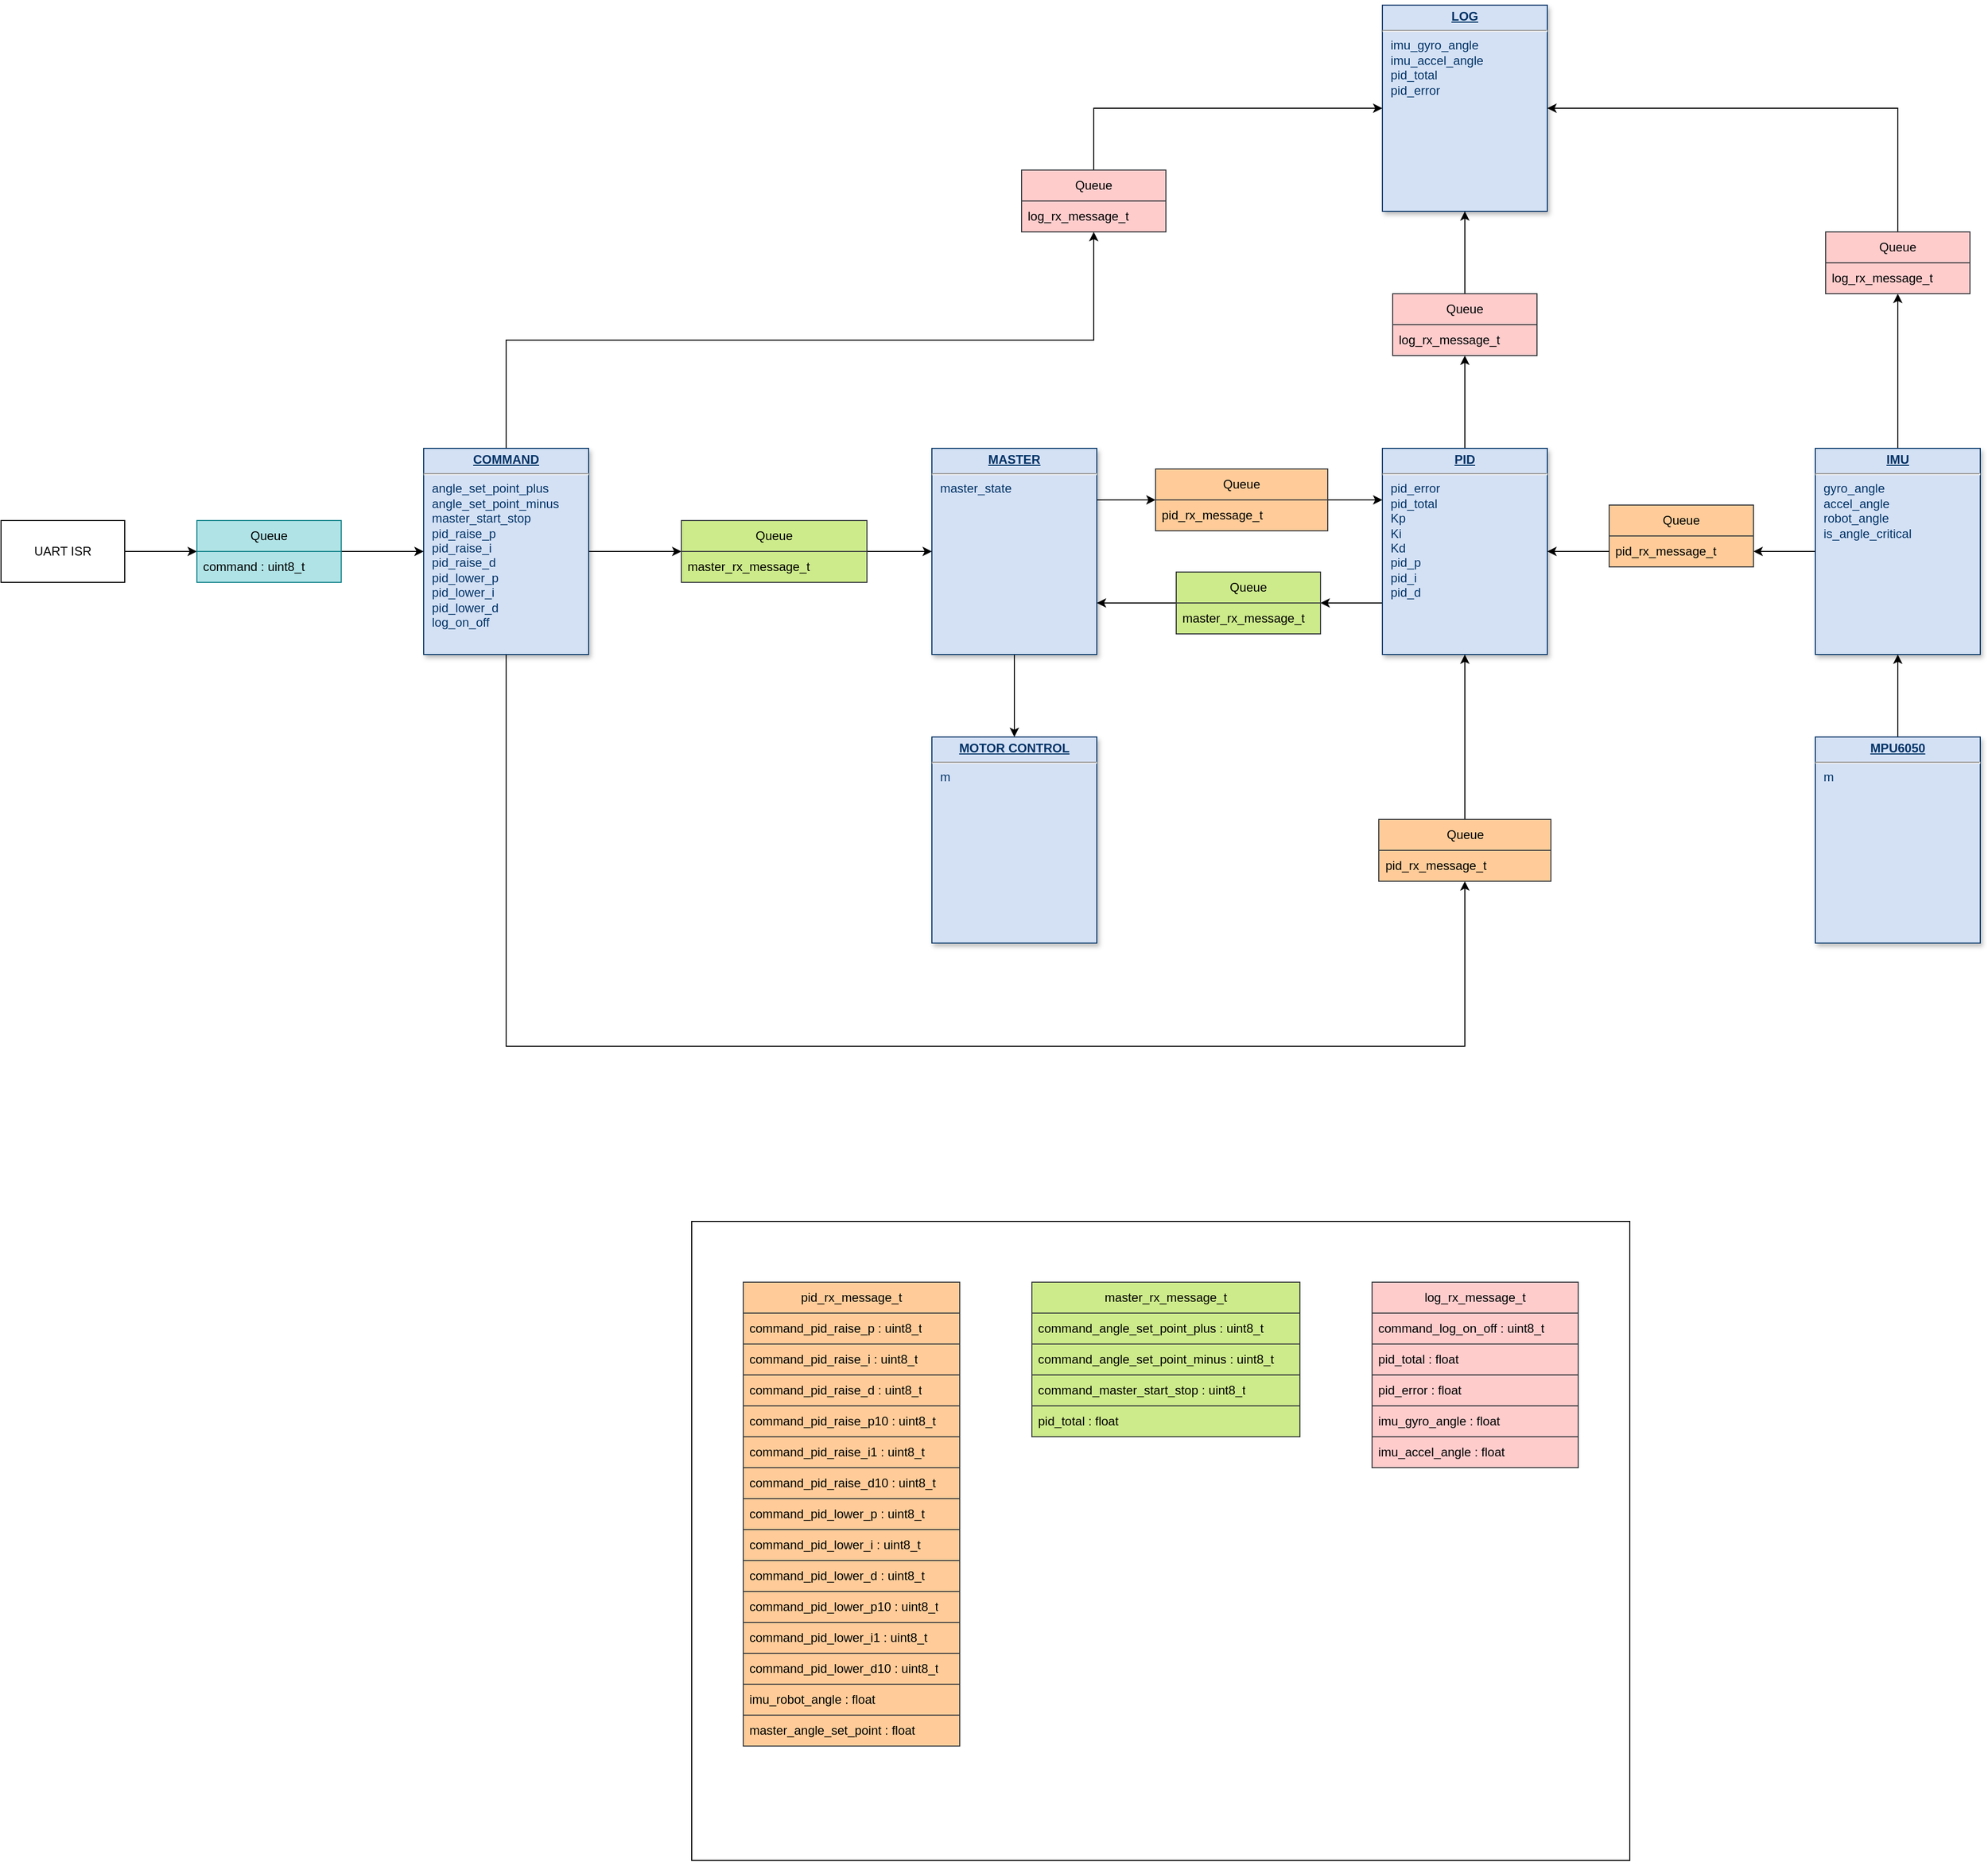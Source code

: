 <mxfile version="21.6.1" type="device">
  <diagram name="Page-1" id="efa7a0a1-bf9b-a30e-e6df-94a7791c09e9">
    <mxGraphModel dx="2260" dy="834" grid="1" gridSize="10" guides="1" tooltips="1" connect="1" arrows="1" fold="1" page="1" pageScale="1" pageWidth="826" pageHeight="1169" background="none" math="0" shadow="0">
      <root>
        <mxCell id="0" />
        <mxCell id="1" parent="0" />
        <mxCell id="WO7KmBGHJ9-n3TspwktH-127" value="" style="rounded=0;whiteSpace=wrap;html=1;" parent="1" vertex="1">
          <mxGeometry x="-150" y="1230" width="910" height="620" as="geometry" />
        </mxCell>
        <mxCell id="zc4t8N1WEWAjIhmc4Z5t-135" style="edgeStyle=orthogonalEdgeStyle;rounded=0;orthogonalLoop=1;jettySize=auto;html=1;exitX=0.5;exitY=1;exitDx=0;exitDy=0;entryX=0.5;entryY=0;entryDx=0;entryDy=0;" parent="1" source="29" target="zc4t8N1WEWAjIhmc4Z5t-131" edge="1">
          <mxGeometry relative="1" as="geometry" />
        </mxCell>
        <mxCell id="WO7KmBGHJ9-n3TspwktH-54" style="edgeStyle=orthogonalEdgeStyle;rounded=0;orthogonalLoop=1;jettySize=auto;html=1;exitX=1;exitY=0.25;exitDx=0;exitDy=0;" parent="1" source="29" target="WO7KmBGHJ9-n3TspwktH-52" edge="1">
          <mxGeometry relative="1" as="geometry">
            <mxPoint x="290" y="530" as="targetPoint" />
          </mxGeometry>
        </mxCell>
        <mxCell id="29" value="&lt;p style=&quot;margin: 0px; margin-top: 4px; text-align: center; text-decoration: underline;&quot;&gt;&lt;b&gt;MASTER&lt;/b&gt;&lt;/p&gt;&lt;hr&gt;&lt;p style=&quot;margin: 0px; margin-left: 8px;&quot;&gt;master_state&lt;/p&gt;" style="verticalAlign=top;align=left;overflow=fill;fontSize=12;fontFamily=Helvetica;html=1;strokeColor=#003366;shadow=1;fillColor=#D4E1F5;fontColor=#003366" parent="1" vertex="1">
          <mxGeometry x="83.0" y="480.0" width="160" height="200" as="geometry" />
        </mxCell>
        <mxCell id="WO7KmBGHJ9-n3TspwktH-73" style="edgeStyle=orthogonalEdgeStyle;rounded=0;orthogonalLoop=1;jettySize=auto;html=1;exitX=0.5;exitY=0;exitDx=0;exitDy=0;" parent="1" source="zc4t8N1WEWAjIhmc4Z5t-127" target="WO7KmBGHJ9-n3TspwktH-67" edge="1">
          <mxGeometry relative="1" as="geometry" />
        </mxCell>
        <mxCell id="WO7KmBGHJ9-n3TspwktH-78" style="edgeStyle=orthogonalEdgeStyle;rounded=0;orthogonalLoop=1;jettySize=auto;html=1;exitX=0;exitY=0.5;exitDx=0;exitDy=0;entryX=1;entryY=0.5;entryDx=0;entryDy=0;" parent="1" source="zc4t8N1WEWAjIhmc4Z5t-127" target="WO7KmBGHJ9-n3TspwktH-76" edge="1">
          <mxGeometry relative="1" as="geometry" />
        </mxCell>
        <mxCell id="zc4t8N1WEWAjIhmc4Z5t-127" value="&lt;p style=&quot;margin: 0px; margin-top: 4px; text-align: center; text-decoration: underline;&quot;&gt;&lt;b&gt;IMU&lt;/b&gt;&lt;/p&gt;&lt;hr&gt;&lt;p style=&quot;margin: 0px; margin-left: 8px;&quot;&gt;gyro_angle&lt;/p&gt;&lt;p style=&quot;margin: 0px; margin-left: 8px;&quot;&gt;accel_angle&lt;/p&gt;&lt;p style=&quot;margin: 0px; margin-left: 8px;&quot;&gt;robot_angle&lt;/p&gt;&lt;p style=&quot;margin: 0px; margin-left: 8px;&quot;&gt;is_angle_critical&lt;/p&gt;&lt;p style=&quot;margin: 0px; margin-left: 8px;&quot;&gt;&lt;br&gt;&lt;/p&gt;" style="verticalAlign=top;align=left;overflow=fill;fontSize=12;fontFamily=Helvetica;html=1;strokeColor=#003366;shadow=1;fillColor=#D4E1F5;fontColor=#003366" parent="1" vertex="1">
          <mxGeometry x="940.0" y="480.0" width="160" height="200" as="geometry" />
        </mxCell>
        <mxCell id="WO7KmBGHJ9-n3TspwktH-50" style="edgeStyle=orthogonalEdgeStyle;rounded=0;orthogonalLoop=1;jettySize=auto;html=1;exitX=0;exitY=0.75;exitDx=0;exitDy=0;entryX=1;entryY=0.5;entryDx=0;entryDy=0;" parent="1" source="zc4t8N1WEWAjIhmc4Z5t-128" target="WO7KmBGHJ9-n3TspwktH-46" edge="1">
          <mxGeometry relative="1" as="geometry" />
        </mxCell>
        <mxCell id="WO7KmBGHJ9-n3TspwktH-70" style="edgeStyle=orthogonalEdgeStyle;rounded=0;orthogonalLoop=1;jettySize=auto;html=1;exitX=0.5;exitY=0;exitDx=0;exitDy=0;" parent="1" source="zc4t8N1WEWAjIhmc4Z5t-128" target="WO7KmBGHJ9-n3TspwktH-65" edge="1">
          <mxGeometry relative="1" as="geometry">
            <mxPoint x="590" y="440" as="targetPoint" />
          </mxGeometry>
        </mxCell>
        <mxCell id="zc4t8N1WEWAjIhmc4Z5t-128" value="&lt;p style=&quot;margin: 0px; margin-top: 4px; text-align: center; text-decoration: underline;&quot;&gt;&lt;b&gt;PID&lt;/b&gt;&lt;/p&gt;&lt;hr&gt;&lt;p style=&quot;margin: 0px; margin-left: 8px;&quot;&gt;pid_error&lt;/p&gt;&lt;p style=&quot;margin: 0px; margin-left: 8px;&quot;&gt;pid_total&lt;/p&gt;&lt;p style=&quot;margin: 0px; margin-left: 8px;&quot;&gt;Kp&lt;/p&gt;&lt;p style=&quot;margin: 0px; margin-left: 8px;&quot;&gt;Ki&lt;br&gt;Kd&lt;/p&gt;&lt;p style=&quot;margin: 0px; margin-left: 8px;&quot;&gt;pid_p&lt;/p&gt;&lt;p style=&quot;margin: 0px; margin-left: 8px;&quot;&gt;pid_i&lt;/p&gt;&lt;p style=&quot;margin: 0px; margin-left: 8px;&quot;&gt;pid_d&lt;/p&gt;&lt;p style=&quot;margin: 0px; margin-left: 8px;&quot;&gt;&lt;br&gt;&lt;/p&gt;&lt;p style=&quot;margin: 0px; margin-left: 8px;&quot;&gt;&lt;br&gt;&lt;/p&gt;" style="verticalAlign=top;align=left;overflow=fill;fontSize=12;fontFamily=Helvetica;html=1;strokeColor=#003366;shadow=1;fillColor=#D4E1F5;fontColor=#003366" parent="1" vertex="1">
          <mxGeometry x="520.0" y="480.0" width="160" height="200" as="geometry" />
        </mxCell>
        <mxCell id="zc4t8N1WEWAjIhmc4Z5t-129" value="&lt;p style=&quot;margin: 0px; margin-top: 4px; text-align: center; text-decoration: underline;&quot;&gt;&lt;b&gt;LOG&lt;/b&gt;&lt;/p&gt;&lt;hr&gt;&lt;p style=&quot;margin: 0px; margin-left: 8px;&quot;&gt;imu_gyro_angle&lt;/p&gt;&lt;p style=&quot;margin: 0px; margin-left: 8px;&quot;&gt;imu_accel_angle&lt;/p&gt;&lt;p style=&quot;margin: 0px; margin-left: 8px;&quot;&gt;pid_total&lt;/p&gt;&lt;p style=&quot;margin: 0px; margin-left: 8px;&quot;&gt;pid_error&lt;/p&gt;" style="verticalAlign=top;align=left;overflow=fill;fontSize=12;fontFamily=Helvetica;html=1;strokeColor=#003366;shadow=1;fillColor=#D4E1F5;fontColor=#003366" parent="1" vertex="1">
          <mxGeometry x="520.0" y="50.0" width="160" height="200" as="geometry" />
        </mxCell>
        <mxCell id="WO7KmBGHJ9-n3TspwktH-58" style="edgeStyle=orthogonalEdgeStyle;rounded=0;orthogonalLoop=1;jettySize=auto;html=1;exitX=1;exitY=0.5;exitDx=0;exitDy=0;" parent="1" source="zc4t8N1WEWAjIhmc4Z5t-130" target="WO7KmBGHJ9-n3TspwktH-56" edge="1">
          <mxGeometry relative="1" as="geometry" />
        </mxCell>
        <mxCell id="WO7KmBGHJ9-n3TspwktH-125" style="edgeStyle=orthogonalEdgeStyle;rounded=0;orthogonalLoop=1;jettySize=auto;html=1;exitX=0.5;exitY=1;exitDx=0;exitDy=0;entryX=0.5;entryY=1;entryDx=0;entryDy=0;" parent="1" source="zc4t8N1WEWAjIhmc4Z5t-130" target="WO7KmBGHJ9-n3TspwktH-105" edge="1">
          <mxGeometry relative="1" as="geometry">
            <Array as="points">
              <mxPoint x="-330" y="1060" />
              <mxPoint x="600" y="1060" />
            </Array>
          </mxGeometry>
        </mxCell>
        <mxCell id="Dwc598zF5ru40FEaqP3a-29" style="edgeStyle=orthogonalEdgeStyle;rounded=0;orthogonalLoop=1;jettySize=auto;html=1;exitX=0.5;exitY=0;exitDx=0;exitDy=0;entryX=0.5;entryY=1;entryDx=0;entryDy=0;" edge="1" parent="1" source="zc4t8N1WEWAjIhmc4Z5t-130" target="WO7KmBGHJ9-n3TspwktH-61">
          <mxGeometry relative="1" as="geometry" />
        </mxCell>
        <mxCell id="zc4t8N1WEWAjIhmc4Z5t-130" value="&lt;p style=&quot;margin: 0px; margin-top: 4px; text-align: center; text-decoration: underline;&quot;&gt;&lt;b&gt;COMMAND&lt;/b&gt;&lt;/p&gt;&lt;hr&gt;&lt;p style=&quot;margin: 0px; margin-left: 8px;&quot;&gt;angle_set_point_plus&lt;/p&gt;&lt;p style=&quot;margin: 0px; margin-left: 8px;&quot;&gt;angle_set_point_minus&lt;br&gt;&lt;/p&gt;&lt;p style=&quot;margin: 0px; margin-left: 8px;&quot;&gt;master_start_stop&lt;/p&gt;&lt;p style=&quot;margin: 0px; margin-left: 8px;&quot;&gt;pid_raise_p&lt;/p&gt;&lt;p style=&quot;margin: 0px; margin-left: 8px;&quot;&gt;pid_raise_i&lt;br&gt;&lt;/p&gt;&lt;p style=&quot;margin: 0px; margin-left: 8px;&quot;&gt;pid_raise_d&lt;br&gt;&lt;/p&gt;&lt;p style=&quot;margin: 0px; margin-left: 8px;&quot;&gt;pid_lower_p&lt;br&gt;&lt;/p&gt;&lt;p style=&quot;margin: 0px; margin-left: 8px;&quot;&gt;pid_lower_i&lt;br&gt;&lt;/p&gt;&lt;p style=&quot;margin: 0px; margin-left: 8px;&quot;&gt;pid_lower_d&lt;br&gt;&lt;/p&gt;&lt;p style=&quot;margin: 0px; margin-left: 8px;&quot;&gt;log_on_off&lt;/p&gt;" style="verticalAlign=top;align=left;overflow=fill;fontSize=12;fontFamily=Helvetica;html=1;strokeColor=#003366;shadow=1;fillColor=#D4E1F5;fontColor=#003366" parent="1" vertex="1">
          <mxGeometry x="-410.0" y="480.0" width="160" height="200" as="geometry" />
        </mxCell>
        <mxCell id="zc4t8N1WEWAjIhmc4Z5t-131" value="&lt;p style=&quot;margin: 0px; margin-top: 4px; text-align: center; text-decoration: underline;&quot;&gt;&lt;b&gt;MOTOR CONTROL&lt;/b&gt;&lt;/p&gt;&lt;hr&gt;&lt;p style=&quot;margin: 0px; margin-left: 8px;&quot;&gt;m&lt;/p&gt;&lt;p style=&quot;margin: 0px; margin-left: 8px;&quot;&gt;&lt;br&gt;&lt;/p&gt;" style="verticalAlign=top;align=left;overflow=fill;fontSize=12;fontFamily=Helvetica;html=1;strokeColor=#003366;shadow=1;fillColor=#D4E1F5;fontColor=#003366" parent="1" vertex="1">
          <mxGeometry x="83.0" y="760.0" width="160" height="200" as="geometry" />
        </mxCell>
        <mxCell id="zc4t8N1WEWAjIhmc4Z5t-151" style="edgeStyle=orthogonalEdgeStyle;rounded=0;orthogonalLoop=1;jettySize=auto;html=1;exitX=0.5;exitY=0;exitDx=0;exitDy=0;entryX=0.5;entryY=1;entryDx=0;entryDy=0;" parent="1" source="zc4t8N1WEWAjIhmc4Z5t-150" target="zc4t8N1WEWAjIhmc4Z5t-127" edge="1">
          <mxGeometry relative="1" as="geometry" />
        </mxCell>
        <mxCell id="zc4t8N1WEWAjIhmc4Z5t-150" value="&lt;p style=&quot;margin: 0px; margin-top: 4px; text-align: center; text-decoration: underline;&quot;&gt;&lt;b&gt;MPU6050&lt;/b&gt;&lt;/p&gt;&lt;hr&gt;&lt;p style=&quot;margin: 0px; margin-left: 8px;&quot;&gt;m&lt;/p&gt;&lt;p style=&quot;margin: 0px; margin-left: 8px;&quot;&gt;&lt;br&gt;&lt;/p&gt;" style="verticalAlign=top;align=left;overflow=fill;fontSize=12;fontFamily=Helvetica;html=1;strokeColor=#003366;shadow=1;fillColor=#D4E1F5;fontColor=#003366" parent="1" vertex="1">
          <mxGeometry x="940.0" y="760.0" width="160" height="200" as="geometry" />
        </mxCell>
        <mxCell id="WO7KmBGHJ9-n3TspwktH-51" style="edgeStyle=orthogonalEdgeStyle;rounded=0;orthogonalLoop=1;jettySize=auto;html=1;exitX=0;exitY=0.5;exitDx=0;exitDy=0;entryX=1;entryY=0.75;entryDx=0;entryDy=0;" parent="1" source="WO7KmBGHJ9-n3TspwktH-46" target="29" edge="1">
          <mxGeometry relative="1" as="geometry" />
        </mxCell>
        <mxCell id="WO7KmBGHJ9-n3TspwktH-46" value="Queue" style="swimlane;fontStyle=0;childLayout=stackLayout;horizontal=1;startSize=30;horizontalStack=0;resizeParent=1;resizeParentMax=0;resizeLast=0;collapsible=1;marginBottom=0;whiteSpace=wrap;html=1;fillColor=#cdeb8b;strokeColor=#36393d;" parent="1" vertex="1">
          <mxGeometry x="320" y="600" width="140" height="60" as="geometry" />
        </mxCell>
        <mxCell id="WO7KmBGHJ9-n3TspwktH-47" value="master_rx_message_t" style="text;strokeColor=#36393d;fillColor=#cdeb8b;align=left;verticalAlign=middle;spacingLeft=4;spacingRight=4;overflow=hidden;points=[[0,0.5],[1,0.5]];portConstraint=eastwest;rotatable=0;whiteSpace=wrap;html=1;" parent="WO7KmBGHJ9-n3TspwktH-46" vertex="1">
          <mxGeometry y="30" width="140" height="30" as="geometry" />
        </mxCell>
        <mxCell id="WO7KmBGHJ9-n3TspwktH-55" style="edgeStyle=orthogonalEdgeStyle;rounded=0;orthogonalLoop=1;jettySize=auto;html=1;exitX=1;exitY=0.5;exitDx=0;exitDy=0;entryX=0;entryY=0.25;entryDx=0;entryDy=0;" parent="1" source="WO7KmBGHJ9-n3TspwktH-52" target="zc4t8N1WEWAjIhmc4Z5t-128" edge="1">
          <mxGeometry relative="1" as="geometry" />
        </mxCell>
        <mxCell id="WO7KmBGHJ9-n3TspwktH-52" value="Queue" style="swimlane;fontStyle=0;childLayout=stackLayout;horizontal=1;startSize=30;horizontalStack=0;resizeParent=1;resizeParentMax=0;resizeLast=0;collapsible=1;marginBottom=0;whiteSpace=wrap;html=1;fillColor=#ffcc99;strokeColor=#36393d;" parent="1" vertex="1">
          <mxGeometry x="300" y="500" width="167" height="60" as="geometry" />
        </mxCell>
        <mxCell id="WO7KmBGHJ9-n3TspwktH-53" value="pid_rx_message_t" style="text;strokeColor=#36393d;fillColor=#ffcc99;align=left;verticalAlign=middle;spacingLeft=4;spacingRight=4;overflow=hidden;points=[[0,0.5],[1,0.5]];portConstraint=eastwest;rotatable=0;whiteSpace=wrap;html=1;" parent="WO7KmBGHJ9-n3TspwktH-52" vertex="1">
          <mxGeometry y="30" width="167" height="30" as="geometry" />
        </mxCell>
        <mxCell id="WO7KmBGHJ9-n3TspwktH-60" style="edgeStyle=orthogonalEdgeStyle;rounded=0;orthogonalLoop=1;jettySize=auto;html=1;exitX=1;exitY=0.5;exitDx=0;exitDy=0;" parent="1" source="WO7KmBGHJ9-n3TspwktH-56" target="29" edge="1">
          <mxGeometry relative="1" as="geometry" />
        </mxCell>
        <mxCell id="WO7KmBGHJ9-n3TspwktH-56" value="Queue" style="swimlane;fontStyle=0;childLayout=stackLayout;horizontal=1;startSize=30;horizontalStack=0;resizeParent=1;resizeParentMax=0;resizeLast=0;collapsible=1;marginBottom=0;whiteSpace=wrap;html=1;fillColor=#cdeb8b;strokeColor=#36393d;" parent="1" vertex="1">
          <mxGeometry x="-160" y="550" width="180" height="60" as="geometry" />
        </mxCell>
        <mxCell id="WO7KmBGHJ9-n3TspwktH-57" value="master_rx_message_t" style="text;strokeColor=#36393d;fillColor=#cdeb8b;align=left;verticalAlign=middle;spacingLeft=4;spacingRight=4;overflow=hidden;points=[[0,0.5],[1,0.5]];portConstraint=eastwest;rotatable=0;whiteSpace=wrap;html=1;" parent="WO7KmBGHJ9-n3TspwktH-56" vertex="1">
          <mxGeometry y="30" width="180" height="30" as="geometry" />
        </mxCell>
        <mxCell id="WO7KmBGHJ9-n3TspwktH-64" style="edgeStyle=orthogonalEdgeStyle;rounded=0;orthogonalLoop=1;jettySize=auto;html=1;exitX=0.5;exitY=0;exitDx=0;exitDy=0;entryX=0;entryY=0.5;entryDx=0;entryDy=0;" parent="1" source="WO7KmBGHJ9-n3TspwktH-61" target="zc4t8N1WEWAjIhmc4Z5t-129" edge="1">
          <mxGeometry relative="1" as="geometry" />
        </mxCell>
        <mxCell id="WO7KmBGHJ9-n3TspwktH-61" value="Queue" style="swimlane;fontStyle=0;childLayout=stackLayout;horizontal=1;startSize=30;horizontalStack=0;resizeParent=1;resizeParentMax=0;resizeLast=0;collapsible=1;marginBottom=0;whiteSpace=wrap;html=1;fillColor=#ffcccc;strokeColor=#36393d;" parent="1" vertex="1">
          <mxGeometry x="170" y="210" width="140" height="60" as="geometry" />
        </mxCell>
        <mxCell id="WO7KmBGHJ9-n3TspwktH-62" value="log_rx_message_t" style="text;strokeColor=#36393d;fillColor=#ffcccc;align=left;verticalAlign=middle;spacingLeft=4;spacingRight=4;overflow=hidden;points=[[0,0.5],[1,0.5]];portConstraint=eastwest;rotatable=0;whiteSpace=wrap;html=1;" parent="WO7KmBGHJ9-n3TspwktH-61" vertex="1">
          <mxGeometry y="30" width="140" height="30" as="geometry" />
        </mxCell>
        <mxCell id="WO7KmBGHJ9-n3TspwktH-71" style="edgeStyle=orthogonalEdgeStyle;rounded=0;orthogonalLoop=1;jettySize=auto;html=1;exitX=0.5;exitY=0;exitDx=0;exitDy=0;entryX=0.5;entryY=1;entryDx=0;entryDy=0;" parent="1" source="WO7KmBGHJ9-n3TspwktH-65" target="zc4t8N1WEWAjIhmc4Z5t-129" edge="1">
          <mxGeometry relative="1" as="geometry" />
        </mxCell>
        <mxCell id="WO7KmBGHJ9-n3TspwktH-65" value="Queue" style="swimlane;fontStyle=0;childLayout=stackLayout;horizontal=1;startSize=30;horizontalStack=0;resizeParent=1;resizeParentMax=0;resizeLast=0;collapsible=1;marginBottom=0;whiteSpace=wrap;html=1;fillColor=#ffcccc;strokeColor=#36393d;" parent="1" vertex="1">
          <mxGeometry x="530" y="330" width="140" height="60" as="geometry" />
        </mxCell>
        <mxCell id="WO7KmBGHJ9-n3TspwktH-66" value="log_rx_message_t" style="text;strokeColor=#36393d;fillColor=#ffcccc;align=left;verticalAlign=middle;spacingLeft=4;spacingRight=4;overflow=hidden;points=[[0,0.5],[1,0.5]];portConstraint=eastwest;rotatable=0;whiteSpace=wrap;html=1;" parent="WO7KmBGHJ9-n3TspwktH-65" vertex="1">
          <mxGeometry y="30" width="140" height="30" as="geometry" />
        </mxCell>
        <mxCell id="WO7KmBGHJ9-n3TspwktH-74" style="edgeStyle=orthogonalEdgeStyle;rounded=0;orthogonalLoop=1;jettySize=auto;html=1;exitX=0.5;exitY=0;exitDx=0;exitDy=0;entryX=1;entryY=0.5;entryDx=0;entryDy=0;" parent="1" source="WO7KmBGHJ9-n3TspwktH-67" target="zc4t8N1WEWAjIhmc4Z5t-129" edge="1">
          <mxGeometry relative="1" as="geometry" />
        </mxCell>
        <mxCell id="WO7KmBGHJ9-n3TspwktH-67" value="Queue" style="swimlane;fontStyle=0;childLayout=stackLayout;horizontal=1;startSize=30;horizontalStack=0;resizeParent=1;resizeParentMax=0;resizeLast=0;collapsible=1;marginBottom=0;whiteSpace=wrap;html=1;fillColor=#ffcccc;strokeColor=#36393d;" parent="1" vertex="1">
          <mxGeometry x="950" y="270" width="140" height="60" as="geometry" />
        </mxCell>
        <mxCell id="WO7KmBGHJ9-n3TspwktH-68" value="log_rx_message_t" style="text;strokeColor=#36393d;fillColor=#ffcccc;align=left;verticalAlign=middle;spacingLeft=4;spacingRight=4;overflow=hidden;points=[[0,0.5],[1,0.5]];portConstraint=eastwest;rotatable=0;whiteSpace=wrap;html=1;" parent="WO7KmBGHJ9-n3TspwktH-67" vertex="1">
          <mxGeometry y="30" width="140" height="30" as="geometry" />
        </mxCell>
        <mxCell id="WO7KmBGHJ9-n3TspwktH-75" value="Queue" style="swimlane;fontStyle=0;childLayout=stackLayout;horizontal=1;startSize=30;horizontalStack=0;resizeParent=1;resizeParentMax=0;resizeLast=0;collapsible=1;marginBottom=0;whiteSpace=wrap;html=1;fillColor=#ffcc99;strokeColor=#36393d;" parent="1" vertex="1">
          <mxGeometry x="740" y="535" width="140" height="60" as="geometry" />
        </mxCell>
        <mxCell id="WO7KmBGHJ9-n3TspwktH-76" value="pid_rx_message_t" style="text;strokeColor=#36393d;fillColor=#ffcc99;align=left;verticalAlign=middle;spacingLeft=4;spacingRight=4;overflow=hidden;points=[[0,0.5],[1,0.5]];portConstraint=eastwest;rotatable=0;whiteSpace=wrap;html=1;" parent="WO7KmBGHJ9-n3TspwktH-75" vertex="1">
          <mxGeometry y="30" width="140" height="30" as="geometry" />
        </mxCell>
        <mxCell id="WO7KmBGHJ9-n3TspwktH-79" style="edgeStyle=orthogonalEdgeStyle;rounded=0;orthogonalLoop=1;jettySize=auto;html=1;exitX=0;exitY=0.5;exitDx=0;exitDy=0;entryX=1;entryY=0.5;entryDx=0;entryDy=0;" parent="1" source="WO7KmBGHJ9-n3TspwktH-76" target="zc4t8N1WEWAjIhmc4Z5t-128" edge="1">
          <mxGeometry relative="1" as="geometry" />
        </mxCell>
        <mxCell id="WO7KmBGHJ9-n3TspwktH-83" style="edgeStyle=orthogonalEdgeStyle;rounded=0;orthogonalLoop=1;jettySize=auto;html=1;exitX=1;exitY=0.5;exitDx=0;exitDy=0;entryX=0;entryY=0.5;entryDx=0;entryDy=0;" parent="1" source="WO7KmBGHJ9-n3TspwktH-80" target="WO7KmBGHJ9-n3TspwktH-81" edge="1">
          <mxGeometry relative="1" as="geometry" />
        </mxCell>
        <mxCell id="WO7KmBGHJ9-n3TspwktH-80" value="UART ISR" style="rounded=0;whiteSpace=wrap;html=1;" parent="1" vertex="1">
          <mxGeometry x="-820" y="550" width="120" height="60" as="geometry" />
        </mxCell>
        <mxCell id="WO7KmBGHJ9-n3TspwktH-84" style="edgeStyle=orthogonalEdgeStyle;rounded=0;orthogonalLoop=1;jettySize=auto;html=1;exitX=1;exitY=0.5;exitDx=0;exitDy=0;entryX=0;entryY=0.5;entryDx=0;entryDy=0;" parent="1" source="WO7KmBGHJ9-n3TspwktH-81" target="zc4t8N1WEWAjIhmc4Z5t-130" edge="1">
          <mxGeometry relative="1" as="geometry" />
        </mxCell>
        <mxCell id="WO7KmBGHJ9-n3TspwktH-81" value="Queue" style="swimlane;fontStyle=0;childLayout=stackLayout;horizontal=1;startSize=30;horizontalStack=0;resizeParent=1;resizeParentMax=0;resizeLast=0;collapsible=1;marginBottom=0;whiteSpace=wrap;html=1;fillColor=#b0e3e6;strokeColor=#0e8088;" parent="1" vertex="1">
          <mxGeometry x="-630" y="550" width="140" height="60" as="geometry" />
        </mxCell>
        <mxCell id="WO7KmBGHJ9-n3TspwktH-82" value="command : uint8_t" style="text;align=left;verticalAlign=middle;spacingLeft=4;spacingRight=4;overflow=hidden;points=[[0,0.5],[1,0.5]];portConstraint=eastwest;rotatable=0;whiteSpace=wrap;html=1;fillColor=#b0e3e6;strokeColor=#0e8088;" parent="WO7KmBGHJ9-n3TspwktH-81" vertex="1">
          <mxGeometry y="30" width="140" height="30" as="geometry" />
        </mxCell>
        <mxCell id="WO7KmBGHJ9-n3TspwktH-87" value="pid_rx_message_t" style="swimlane;fontStyle=0;childLayout=stackLayout;horizontal=1;startSize=30;horizontalStack=0;resizeParent=1;resizeParentMax=0;resizeLast=0;collapsible=1;marginBottom=0;whiteSpace=wrap;html=1;fillColor=#ffcc99;strokeColor=#36393d;" parent="1" vertex="1">
          <mxGeometry x="-100" y="1289" width="210" height="450" as="geometry" />
        </mxCell>
        <mxCell id="WO7KmBGHJ9-n3TspwktH-88" value="command_pid_raise_p : uint8_t" style="text;strokeColor=#36393d;fillColor=#ffcc99;align=left;verticalAlign=middle;spacingLeft=4;spacingRight=4;overflow=hidden;points=[[0,0.5],[1,0.5]];portConstraint=eastwest;rotatable=0;whiteSpace=wrap;html=1;" parent="WO7KmBGHJ9-n3TspwktH-87" vertex="1">
          <mxGeometry y="30" width="210" height="30" as="geometry" />
        </mxCell>
        <mxCell id="WO7KmBGHJ9-n3TspwktH-93" value="command_pid_raise_i : uint8_t" style="text;strokeColor=#36393d;fillColor=#ffcc99;align=left;verticalAlign=middle;spacingLeft=4;spacingRight=4;overflow=hidden;points=[[0,0.5],[1,0.5]];portConstraint=eastwest;rotatable=0;whiteSpace=wrap;html=1;" parent="WO7KmBGHJ9-n3TspwktH-87" vertex="1">
          <mxGeometry y="60" width="210" height="30" as="geometry" />
        </mxCell>
        <mxCell id="WO7KmBGHJ9-n3TspwktH-94" value="command_pid_raise_d : uint8_t" style="text;strokeColor=#36393d;fillColor=#ffcc99;align=left;verticalAlign=middle;spacingLeft=4;spacingRight=4;overflow=hidden;points=[[0,0.5],[1,0.5]];portConstraint=eastwest;rotatable=0;whiteSpace=wrap;html=1;" parent="WO7KmBGHJ9-n3TspwktH-87" vertex="1">
          <mxGeometry y="90" width="210" height="30" as="geometry" />
        </mxCell>
        <mxCell id="WO7KmBGHJ9-n3TspwktH-95" value="command_pid_raise_p10 : uint8_t" style="text;strokeColor=#36393d;fillColor=#ffcc99;align=left;verticalAlign=middle;spacingLeft=4;spacingRight=4;overflow=hidden;points=[[0,0.5],[1,0.5]];portConstraint=eastwest;rotatable=0;whiteSpace=wrap;html=1;" parent="WO7KmBGHJ9-n3TspwktH-87" vertex="1">
          <mxGeometry y="120" width="210" height="30" as="geometry" />
        </mxCell>
        <mxCell id="WO7KmBGHJ9-n3TspwktH-96" value="command_pid_raise_i1 : uint8_t" style="text;strokeColor=#36393d;fillColor=#ffcc99;align=left;verticalAlign=middle;spacingLeft=4;spacingRight=4;overflow=hidden;points=[[0,0.5],[1,0.5]];portConstraint=eastwest;rotatable=0;whiteSpace=wrap;html=1;" parent="WO7KmBGHJ9-n3TspwktH-87" vertex="1">
          <mxGeometry y="150" width="210" height="30" as="geometry" />
        </mxCell>
        <mxCell id="WO7KmBGHJ9-n3TspwktH-97" value="command_pid_raise_d10 : uint8_t" style="text;strokeColor=#36393d;fillColor=#ffcc99;align=left;verticalAlign=middle;spacingLeft=4;spacingRight=4;overflow=hidden;points=[[0,0.5],[1,0.5]];portConstraint=eastwest;rotatable=0;whiteSpace=wrap;html=1;" parent="WO7KmBGHJ9-n3TspwktH-87" vertex="1">
          <mxGeometry y="180" width="210" height="30" as="geometry" />
        </mxCell>
        <mxCell id="WO7KmBGHJ9-n3TspwktH-98" value="command_pid_lower_p : uint8_t" style="text;strokeColor=#36393d;fillColor=#ffcc99;align=left;verticalAlign=middle;spacingLeft=4;spacingRight=4;overflow=hidden;points=[[0,0.5],[1,0.5]];portConstraint=eastwest;rotatable=0;whiteSpace=wrap;html=1;" parent="WO7KmBGHJ9-n3TspwktH-87" vertex="1">
          <mxGeometry y="210" width="210" height="30" as="geometry" />
        </mxCell>
        <mxCell id="WO7KmBGHJ9-n3TspwktH-99" value="command_pid_lower_i : uint8_t" style="text;strokeColor=#36393d;fillColor=#ffcc99;align=left;verticalAlign=middle;spacingLeft=4;spacingRight=4;overflow=hidden;points=[[0,0.5],[1,0.5]];portConstraint=eastwest;rotatable=0;whiteSpace=wrap;html=1;" parent="WO7KmBGHJ9-n3TspwktH-87" vertex="1">
          <mxGeometry y="240" width="210" height="30" as="geometry" />
        </mxCell>
        <mxCell id="WO7KmBGHJ9-n3TspwktH-100" value="command_pid_lower_d : uint8_t" style="text;strokeColor=#36393d;fillColor=#ffcc99;align=left;verticalAlign=middle;spacingLeft=4;spacingRight=4;overflow=hidden;points=[[0,0.5],[1,0.5]];portConstraint=eastwest;rotatable=0;whiteSpace=wrap;html=1;" parent="WO7KmBGHJ9-n3TspwktH-87" vertex="1">
          <mxGeometry y="270" width="210" height="30" as="geometry" />
        </mxCell>
        <mxCell id="WO7KmBGHJ9-n3TspwktH-101" value="command_pid_lower_p10 : uint8_t" style="text;strokeColor=#36393d;fillColor=#ffcc99;align=left;verticalAlign=middle;spacingLeft=4;spacingRight=4;overflow=hidden;points=[[0,0.5],[1,0.5]];portConstraint=eastwest;rotatable=0;whiteSpace=wrap;html=1;" parent="WO7KmBGHJ9-n3TspwktH-87" vertex="1">
          <mxGeometry y="300" width="210" height="30" as="geometry" />
        </mxCell>
        <mxCell id="WO7KmBGHJ9-n3TspwktH-102" value="command_pid_lower_i1 : uint8_t" style="text;strokeColor=#36393d;fillColor=#ffcc99;align=left;verticalAlign=middle;spacingLeft=4;spacingRight=4;overflow=hidden;points=[[0,0.5],[1,0.5]];portConstraint=eastwest;rotatable=0;whiteSpace=wrap;html=1;" parent="WO7KmBGHJ9-n3TspwktH-87" vertex="1">
          <mxGeometry y="330" width="210" height="30" as="geometry" />
        </mxCell>
        <mxCell id="WO7KmBGHJ9-n3TspwktH-103" value="command_pid_lower_d10 : uint8_t" style="text;strokeColor=#36393d;fillColor=#ffcc99;align=left;verticalAlign=middle;spacingLeft=4;spacingRight=4;overflow=hidden;points=[[0,0.5],[1,0.5]];portConstraint=eastwest;rotatable=0;whiteSpace=wrap;html=1;" parent="WO7KmBGHJ9-n3TspwktH-87" vertex="1">
          <mxGeometry y="360" width="210" height="30" as="geometry" />
        </mxCell>
        <mxCell id="WO7KmBGHJ9-n3TspwktH-113" value="imu_robot_angle : float" style="text;strokeColor=#36393d;fillColor=#ffcc99;align=left;verticalAlign=middle;spacingLeft=4;spacingRight=4;overflow=hidden;points=[[0,0.5],[1,0.5]];portConstraint=eastwest;rotatable=0;whiteSpace=wrap;html=1;" parent="WO7KmBGHJ9-n3TspwktH-87" vertex="1">
          <mxGeometry y="390" width="210" height="30" as="geometry" />
        </mxCell>
        <mxCell id="WO7KmBGHJ9-n3TspwktH-115" value="master_angle_set_point : float" style="text;strokeColor=#36393d;fillColor=#ffcc99;align=left;verticalAlign=middle;spacingLeft=4;spacingRight=4;overflow=hidden;points=[[0,0.5],[1,0.5]];portConstraint=eastwest;rotatable=0;whiteSpace=wrap;html=1;" parent="WO7KmBGHJ9-n3TspwktH-87" vertex="1">
          <mxGeometry y="420" width="210" height="30" as="geometry" />
        </mxCell>
        <mxCell id="WO7KmBGHJ9-n3TspwktH-124" style="edgeStyle=orthogonalEdgeStyle;rounded=0;orthogonalLoop=1;jettySize=auto;html=1;exitX=0.5;exitY=0;exitDx=0;exitDy=0;entryX=0.5;entryY=1;entryDx=0;entryDy=0;" parent="1" source="WO7KmBGHJ9-n3TspwktH-105" target="zc4t8N1WEWAjIhmc4Z5t-128" edge="1">
          <mxGeometry relative="1" as="geometry" />
        </mxCell>
        <mxCell id="WO7KmBGHJ9-n3TspwktH-105" value="Queue" style="swimlane;fontStyle=0;childLayout=stackLayout;horizontal=1;startSize=30;horizontalStack=0;resizeParent=1;resizeParentMax=0;resizeLast=0;collapsible=1;marginBottom=0;whiteSpace=wrap;html=1;fillColor=#ffcc99;strokeColor=#36393d;" parent="1" vertex="1">
          <mxGeometry x="516.5" y="840" width="167" height="60" as="geometry" />
        </mxCell>
        <mxCell id="WO7KmBGHJ9-n3TspwktH-106" value="pid_rx_message_t" style="text;strokeColor=#36393d;fillColor=#ffcc99;align=left;verticalAlign=middle;spacingLeft=4;spacingRight=4;overflow=hidden;points=[[0,0.5],[1,0.5]];portConstraint=eastwest;rotatable=0;whiteSpace=wrap;html=1;" parent="WO7KmBGHJ9-n3TspwktH-105" vertex="1">
          <mxGeometry y="30" width="167" height="30" as="geometry" />
        </mxCell>
        <mxCell id="WO7KmBGHJ9-n3TspwktH-109" value="master_rx_message_t" style="swimlane;fontStyle=0;childLayout=stackLayout;horizontal=1;startSize=30;horizontalStack=0;resizeParent=1;resizeParentMax=0;resizeLast=0;collapsible=1;marginBottom=0;whiteSpace=wrap;html=1;fillColor=#cdeb8b;strokeColor=#36393d;" parent="1" vertex="1">
          <mxGeometry x="180" y="1289" width="260" height="150" as="geometry" />
        </mxCell>
        <mxCell id="WO7KmBGHJ9-n3TspwktH-110" value="command_angle_set_point_plus : uint8_t" style="text;strokeColor=#36393d;fillColor=#cdeb8b;align=left;verticalAlign=middle;spacingLeft=4;spacingRight=4;overflow=hidden;points=[[0,0.5],[1,0.5]];portConstraint=eastwest;rotatable=0;whiteSpace=wrap;html=1;" parent="WO7KmBGHJ9-n3TspwktH-109" vertex="1">
          <mxGeometry y="30" width="260" height="30" as="geometry" />
        </mxCell>
        <mxCell id="WO7KmBGHJ9-n3TspwktH-111" value="command_angle_set_point_minus : uint8_t" style="text;strokeColor=#36393d;fillColor=#cdeb8b;align=left;verticalAlign=middle;spacingLeft=4;spacingRight=4;overflow=hidden;points=[[0,0.5],[1,0.5]];portConstraint=eastwest;rotatable=0;whiteSpace=wrap;html=1;" parent="WO7KmBGHJ9-n3TspwktH-109" vertex="1">
          <mxGeometry y="60" width="260" height="30" as="geometry" />
        </mxCell>
        <mxCell id="WO7KmBGHJ9-n3TspwktH-112" value="command_master_start_stop : uint8_t" style="text;strokeColor=#36393d;fillColor=#cdeb8b;align=left;verticalAlign=middle;spacingLeft=4;spacingRight=4;overflow=hidden;points=[[0,0.5],[1,0.5]];portConstraint=eastwest;rotatable=0;whiteSpace=wrap;html=1;" parent="WO7KmBGHJ9-n3TspwktH-109" vertex="1">
          <mxGeometry y="90" width="260" height="30" as="geometry" />
        </mxCell>
        <mxCell id="WO7KmBGHJ9-n3TspwktH-126" value="pid_total : float" style="text;strokeColor=#36393d;fillColor=#cdeb8b;align=left;verticalAlign=middle;spacingLeft=4;spacingRight=4;overflow=hidden;points=[[0,0.5],[1,0.5]];portConstraint=eastwest;rotatable=0;whiteSpace=wrap;html=1;" parent="WO7KmBGHJ9-n3TspwktH-109" vertex="1">
          <mxGeometry y="120" width="260" height="30" as="geometry" />
        </mxCell>
        <mxCell id="WO7KmBGHJ9-n3TspwktH-116" value="log_rx_message_t" style="swimlane;fontStyle=0;childLayout=stackLayout;horizontal=1;startSize=30;horizontalStack=0;resizeParent=1;resizeParentMax=0;resizeLast=0;collapsible=1;marginBottom=0;whiteSpace=wrap;html=1;fillColor=#ffcccc;strokeColor=#36393d;" parent="1" vertex="1">
          <mxGeometry x="510" y="1289" width="200" height="180" as="geometry" />
        </mxCell>
        <mxCell id="WO7KmBGHJ9-n3TspwktH-117" value="command_log_on_off : uint8_t" style="text;strokeColor=#36393d;fillColor=#ffcccc;align=left;verticalAlign=middle;spacingLeft=4;spacingRight=4;overflow=hidden;points=[[0,0.5],[1,0.5]];portConstraint=eastwest;rotatable=0;whiteSpace=wrap;html=1;" parent="WO7KmBGHJ9-n3TspwktH-116" vertex="1">
          <mxGeometry y="30" width="200" height="30" as="geometry" />
        </mxCell>
        <mxCell id="WO7KmBGHJ9-n3TspwktH-119" value="pid_total : float" style="text;strokeColor=#36393d;fillColor=#ffcccc;align=left;verticalAlign=middle;spacingLeft=4;spacingRight=4;overflow=hidden;points=[[0,0.5],[1,0.5]];portConstraint=eastwest;rotatable=0;whiteSpace=wrap;html=1;" parent="WO7KmBGHJ9-n3TspwktH-116" vertex="1">
          <mxGeometry y="60" width="200" height="30" as="geometry" />
        </mxCell>
        <mxCell id="WO7KmBGHJ9-n3TspwktH-120" value="pid_error : float" style="text;strokeColor=#36393d;fillColor=#ffcccc;align=left;verticalAlign=middle;spacingLeft=4;spacingRight=4;overflow=hidden;points=[[0,0.5],[1,0.5]];portConstraint=eastwest;rotatable=0;whiteSpace=wrap;html=1;" parent="WO7KmBGHJ9-n3TspwktH-116" vertex="1">
          <mxGeometry y="90" width="200" height="30" as="geometry" />
        </mxCell>
        <mxCell id="WO7KmBGHJ9-n3TspwktH-121" value="imu_gyro_angle : float" style="text;strokeColor=#36393d;fillColor=#ffcccc;align=left;verticalAlign=middle;spacingLeft=4;spacingRight=4;overflow=hidden;points=[[0,0.5],[1,0.5]];portConstraint=eastwest;rotatable=0;whiteSpace=wrap;html=1;" parent="WO7KmBGHJ9-n3TspwktH-116" vertex="1">
          <mxGeometry y="120" width="200" height="30" as="geometry" />
        </mxCell>
        <mxCell id="WO7KmBGHJ9-n3TspwktH-122" value="imu_accel_angle : float" style="text;strokeColor=#36393d;fillColor=#ffcccc;align=left;verticalAlign=middle;spacingLeft=4;spacingRight=4;overflow=hidden;points=[[0,0.5],[1,0.5]];portConstraint=eastwest;rotatable=0;whiteSpace=wrap;html=1;" parent="WO7KmBGHJ9-n3TspwktH-116" vertex="1">
          <mxGeometry y="150" width="200" height="30" as="geometry" />
        </mxCell>
      </root>
    </mxGraphModel>
  </diagram>
</mxfile>
